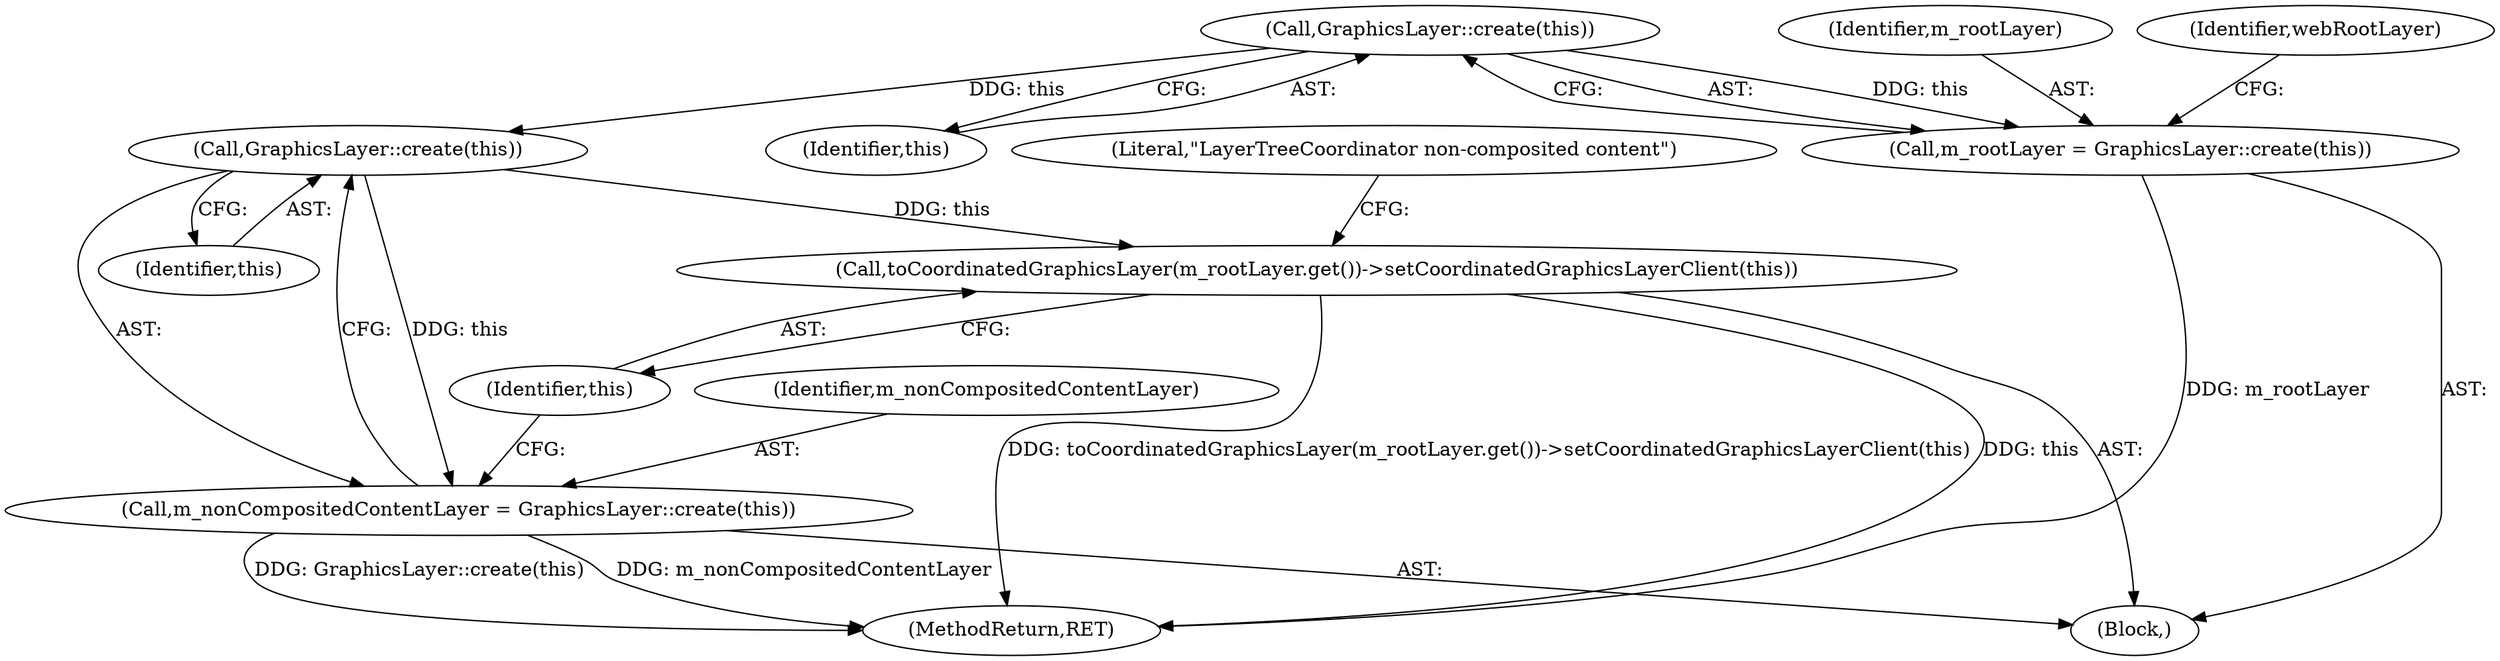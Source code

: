 digraph "0_Chrome_d31f450c723ba46b53c1762e51188557447d85fd@API" {
"1000105" [label="(Call,GraphicsLayer::create(this))"];
"1000103" [label="(Call,m_rootLayer = GraphicsLayer::create(this))"];
"1000127" [label="(Call,GraphicsLayer::create(this))"];
"1000125" [label="(Call,m_nonCompositedContentLayer = GraphicsLayer::create(this))"];
"1000129" [label="(Call,toCoordinatedGraphicsLayer(m_rootLayer.get())->setCoordinatedGraphicsLayerClient(this))"];
"1000127" [label="(Call,GraphicsLayer::create(this))"];
"1000129" [label="(Call,toCoordinatedGraphicsLayer(m_rootLayer.get())->setCoordinatedGraphicsLayerClient(this))"];
"1000132" [label="(Literal,\"LayerTreeCoordinator non-composited content\")"];
"1000104" [label="(Identifier,m_rootLayer)"];
"1000130" [label="(Identifier,this)"];
"1000143" [label="(MethodReturn,RET)"];
"1000105" [label="(Call,GraphicsLayer::create(this))"];
"1000128" [label="(Identifier,this)"];
"1000126" [label="(Identifier,m_nonCompositedContentLayer)"];
"1000102" [label="(Block,)"];
"1000103" [label="(Call,m_rootLayer = GraphicsLayer::create(this))"];
"1000125" [label="(Call,m_nonCompositedContentLayer = GraphicsLayer::create(this))"];
"1000109" [label="(Identifier,webRootLayer)"];
"1000106" [label="(Identifier,this)"];
"1000105" -> "1000103"  [label="AST: "];
"1000105" -> "1000106"  [label="CFG: "];
"1000106" -> "1000105"  [label="AST: "];
"1000103" -> "1000105"  [label="CFG: "];
"1000105" -> "1000103"  [label="DDG: this"];
"1000105" -> "1000127"  [label="DDG: this"];
"1000103" -> "1000102"  [label="AST: "];
"1000104" -> "1000103"  [label="AST: "];
"1000109" -> "1000103"  [label="CFG: "];
"1000103" -> "1000143"  [label="DDG: m_rootLayer"];
"1000127" -> "1000125"  [label="AST: "];
"1000127" -> "1000128"  [label="CFG: "];
"1000128" -> "1000127"  [label="AST: "];
"1000125" -> "1000127"  [label="CFG: "];
"1000127" -> "1000125"  [label="DDG: this"];
"1000127" -> "1000129"  [label="DDG: this"];
"1000125" -> "1000102"  [label="AST: "];
"1000126" -> "1000125"  [label="AST: "];
"1000130" -> "1000125"  [label="CFG: "];
"1000125" -> "1000143"  [label="DDG: GraphicsLayer::create(this)"];
"1000125" -> "1000143"  [label="DDG: m_nonCompositedContentLayer"];
"1000129" -> "1000102"  [label="AST: "];
"1000129" -> "1000130"  [label="CFG: "];
"1000130" -> "1000129"  [label="AST: "];
"1000132" -> "1000129"  [label="CFG: "];
"1000129" -> "1000143"  [label="DDG: this"];
"1000129" -> "1000143"  [label="DDG: toCoordinatedGraphicsLayer(m_rootLayer.get())->setCoordinatedGraphicsLayerClient(this)"];
}
